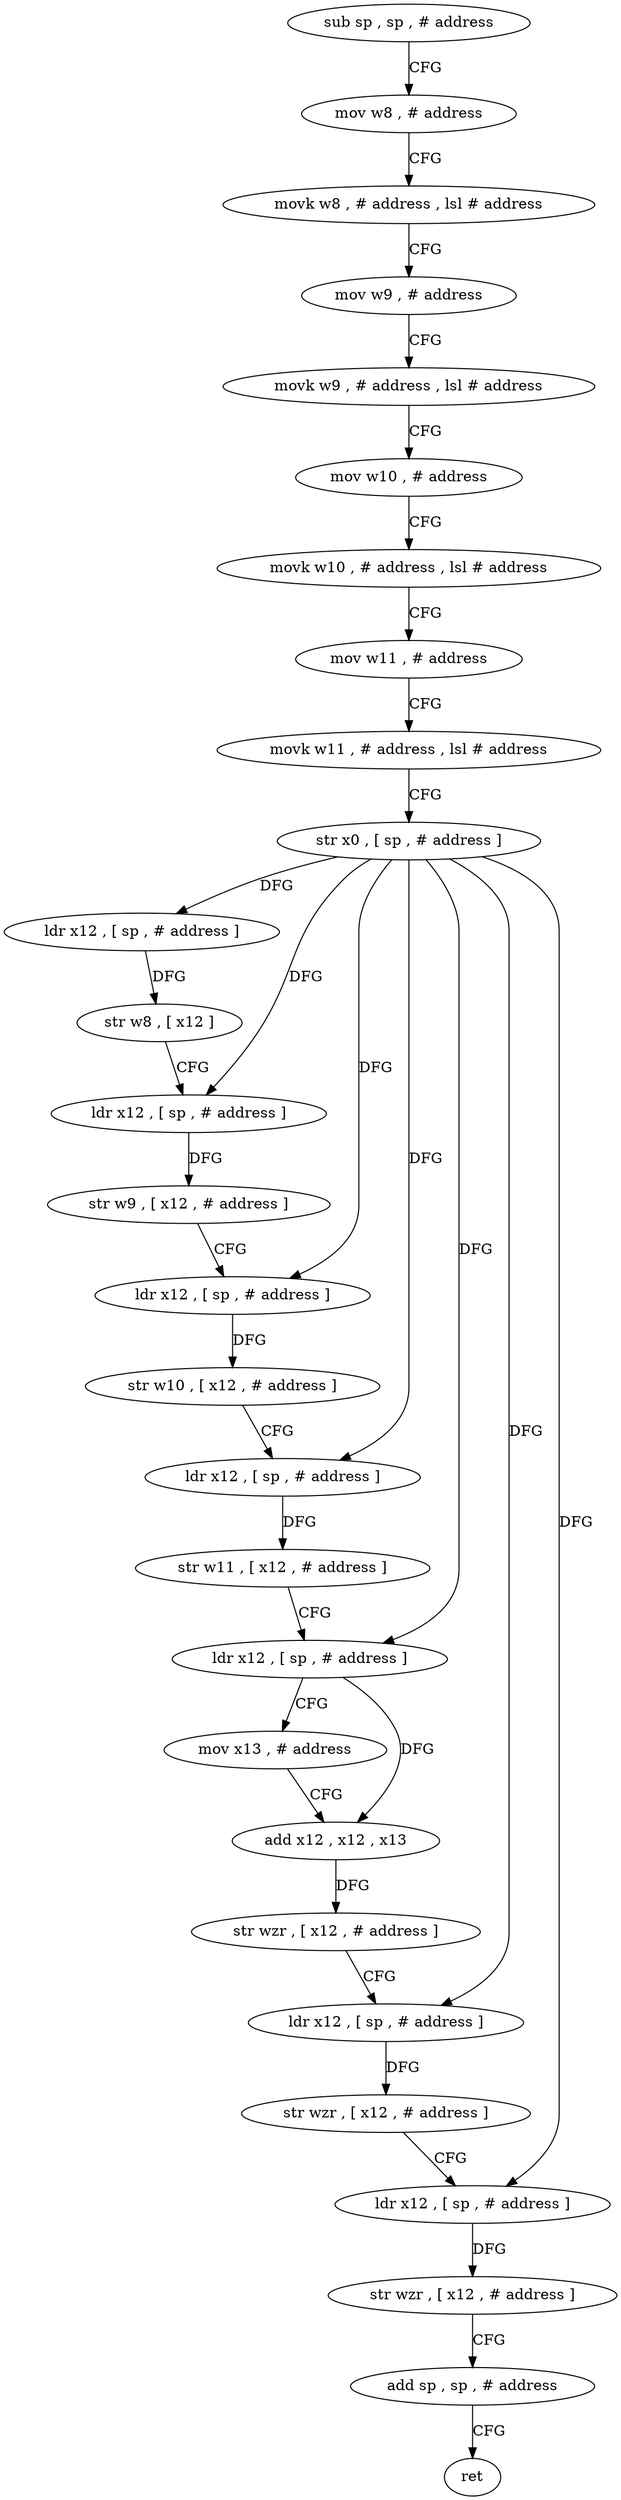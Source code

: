 digraph "func" {
"4245212" [label = "sub sp , sp , # address" ]
"4245216" [label = "mov w8 , # address" ]
"4245220" [label = "movk w8 , # address , lsl # address" ]
"4245224" [label = "mov w9 , # address" ]
"4245228" [label = "movk w9 , # address , lsl # address" ]
"4245232" [label = "mov w10 , # address" ]
"4245236" [label = "movk w10 , # address , lsl # address" ]
"4245240" [label = "mov w11 , # address" ]
"4245244" [label = "movk w11 , # address , lsl # address" ]
"4245248" [label = "str x0 , [ sp , # address ]" ]
"4245252" [label = "ldr x12 , [ sp , # address ]" ]
"4245256" [label = "str w8 , [ x12 ]" ]
"4245260" [label = "ldr x12 , [ sp , # address ]" ]
"4245264" [label = "str w9 , [ x12 , # address ]" ]
"4245268" [label = "ldr x12 , [ sp , # address ]" ]
"4245272" [label = "str w10 , [ x12 , # address ]" ]
"4245276" [label = "ldr x12 , [ sp , # address ]" ]
"4245280" [label = "str w11 , [ x12 , # address ]" ]
"4245284" [label = "ldr x12 , [ sp , # address ]" ]
"4245288" [label = "mov x13 , # address" ]
"4245292" [label = "add x12 , x12 , x13" ]
"4245296" [label = "str wzr , [ x12 , # address ]" ]
"4245300" [label = "ldr x12 , [ sp , # address ]" ]
"4245304" [label = "str wzr , [ x12 , # address ]" ]
"4245308" [label = "ldr x12 , [ sp , # address ]" ]
"4245312" [label = "str wzr , [ x12 , # address ]" ]
"4245316" [label = "add sp , sp , # address" ]
"4245320" [label = "ret" ]
"4245212" -> "4245216" [ label = "CFG" ]
"4245216" -> "4245220" [ label = "CFG" ]
"4245220" -> "4245224" [ label = "CFG" ]
"4245224" -> "4245228" [ label = "CFG" ]
"4245228" -> "4245232" [ label = "CFG" ]
"4245232" -> "4245236" [ label = "CFG" ]
"4245236" -> "4245240" [ label = "CFG" ]
"4245240" -> "4245244" [ label = "CFG" ]
"4245244" -> "4245248" [ label = "CFG" ]
"4245248" -> "4245252" [ label = "DFG" ]
"4245248" -> "4245260" [ label = "DFG" ]
"4245248" -> "4245268" [ label = "DFG" ]
"4245248" -> "4245276" [ label = "DFG" ]
"4245248" -> "4245284" [ label = "DFG" ]
"4245248" -> "4245300" [ label = "DFG" ]
"4245248" -> "4245308" [ label = "DFG" ]
"4245252" -> "4245256" [ label = "DFG" ]
"4245256" -> "4245260" [ label = "CFG" ]
"4245260" -> "4245264" [ label = "DFG" ]
"4245264" -> "4245268" [ label = "CFG" ]
"4245268" -> "4245272" [ label = "DFG" ]
"4245272" -> "4245276" [ label = "CFG" ]
"4245276" -> "4245280" [ label = "DFG" ]
"4245280" -> "4245284" [ label = "CFG" ]
"4245284" -> "4245288" [ label = "CFG" ]
"4245284" -> "4245292" [ label = "DFG" ]
"4245288" -> "4245292" [ label = "CFG" ]
"4245292" -> "4245296" [ label = "DFG" ]
"4245296" -> "4245300" [ label = "CFG" ]
"4245300" -> "4245304" [ label = "DFG" ]
"4245304" -> "4245308" [ label = "CFG" ]
"4245308" -> "4245312" [ label = "DFG" ]
"4245312" -> "4245316" [ label = "CFG" ]
"4245316" -> "4245320" [ label = "CFG" ]
}

